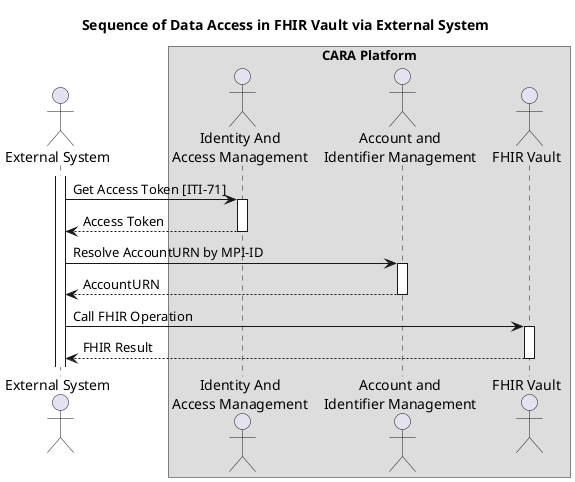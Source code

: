 @startuml sequence_tcu_patient_vault
title Sequence of Data Access in FHIR Vault via External System

actor extsys as "External System"
box CARA Platform
    actor iam as "Identity And\nAccess Management"
    actor aim as "Account and\nIdentifier Management"
    actor fhirvault as "FHIR Vault"
end box

activate extsys

extsys -> iam : Get Access Token [ITI-71]
activate iam
extsys <-- iam : Access Token
deactivate iam

extsys -> aim : Resolve AccountURN by MPI-ID
activate aim
extsys <-- aim : AccountURN
deactivate aim

extsys -> fhirvault : Call FHIR Operation
activate fhirvault
extsys <-- fhirvault : FHIR Result
deactivate fhirvault
@enduml